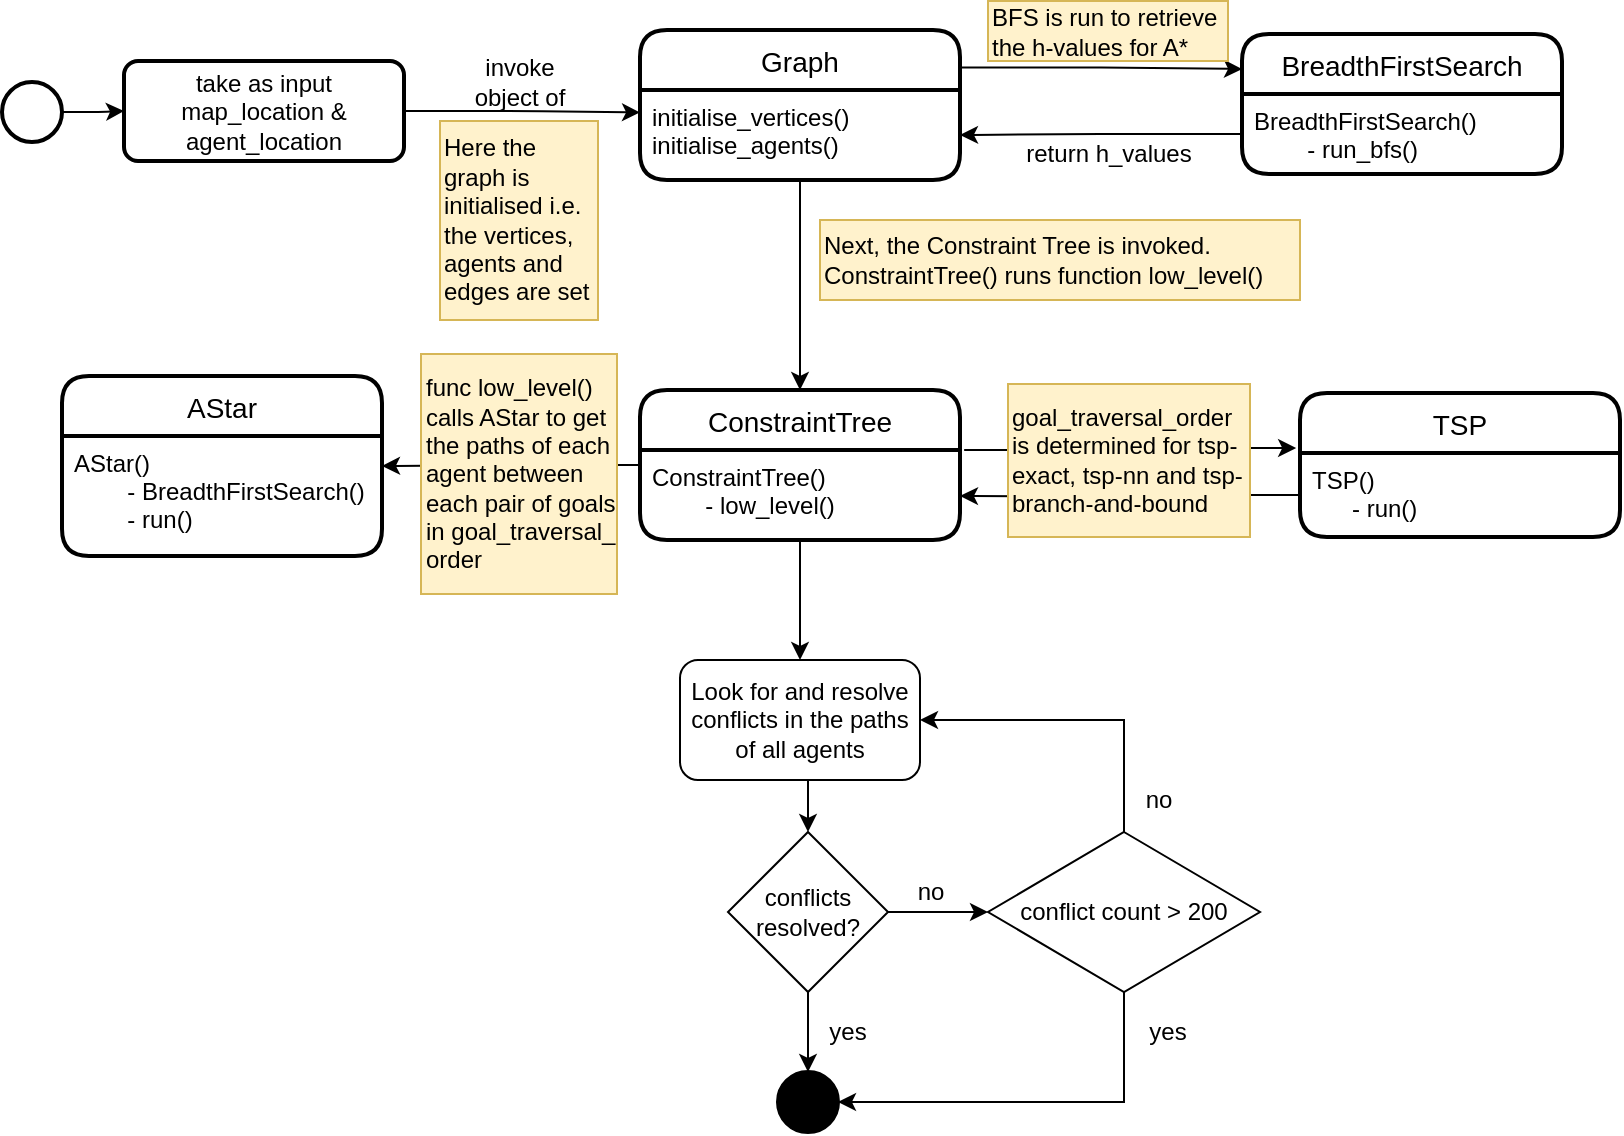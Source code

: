 <mxfile version="15.2.7" type="github">
  <diagram id="DN-ubVcqQUR2WmLMZ6iB" name="Page-1">
    <mxGraphModel dx="946" dy="618" grid="1" gridSize="10" guides="1" tooltips="1" connect="1" arrows="1" fold="1" page="1" pageScale="1" pageWidth="827" pageHeight="1169" math="0" shadow="0">
      <root>
        <mxCell id="0" />
        <mxCell id="1" parent="0" />
        <mxCell id="SVlpxNA2JSQ7b5Sjb05V-3" style="edgeStyle=orthogonalEdgeStyle;rounded=0;orthogonalLoop=1;jettySize=auto;html=1;exitX=1;exitY=0.25;exitDx=0;exitDy=0;entryX=0;entryY=0.25;entryDx=0;entryDy=0;" edge="1" parent="1" source="y5bsp4lvUPBrrIM6-5Ht-1" target="y5bsp4lvUPBrrIM6-5Ht-22">
          <mxGeometry relative="1" as="geometry" />
        </mxCell>
        <mxCell id="y5bsp4lvUPBrrIM6-5Ht-1" value="Graph" style="swimlane;childLayout=stackLayout;horizontal=1;startSize=30;horizontalStack=0;rounded=1;fontSize=14;fontStyle=0;strokeWidth=2;resizeParent=0;resizeLast=1;shadow=0;dashed=0;align=center;" parent="1" vertex="1">
          <mxGeometry x="330" y="15" width="160" height="75" as="geometry">
            <mxRectangle x="330" y="320" width="70" height="30" as="alternateBounds" />
          </mxGeometry>
        </mxCell>
        <mxCell id="y5bsp4lvUPBrrIM6-5Ht-2" value="initialise_vertices()&#xa;initialise_agents()" style="align=left;strokeColor=none;fillColor=none;spacingLeft=4;fontSize=12;verticalAlign=top;resizable=0;rotatable=0;part=1;" parent="y5bsp4lvUPBrrIM6-5Ht-1" vertex="1">
          <mxGeometry y="30" width="160" height="45" as="geometry" />
        </mxCell>
        <mxCell id="y5bsp4lvUPBrrIM6-5Ht-4" value="invoke object of" style="text;html=1;strokeColor=none;fillColor=none;align=center;verticalAlign=middle;whiteSpace=wrap;rounded=0;sketch=0;" parent="1" vertex="1">
          <mxGeometry x="234.5" y="30.5" width="70" height="20" as="geometry" />
        </mxCell>
        <mxCell id="y5bsp4lvUPBrrIM6-5Ht-7" value="" style="edgeStyle=orthogonalEdgeStyle;curved=0;rounded=1;sketch=0;orthogonalLoop=1;jettySize=auto;html=1;" parent="1" source="y5bsp4lvUPBrrIM6-5Ht-5" target="y5bsp4lvUPBrrIM6-5Ht-6" edge="1">
          <mxGeometry relative="1" as="geometry" />
        </mxCell>
        <mxCell id="y5bsp4lvUPBrrIM6-5Ht-5" value="" style="strokeWidth=2;html=1;shape=mxgraph.flowchart.start_2;whiteSpace=wrap;rounded=0;sketch=0;" parent="1" vertex="1">
          <mxGeometry x="11" y="41" width="30" height="30" as="geometry" />
        </mxCell>
        <mxCell id="y5bsp4lvUPBrrIM6-5Ht-28" style="edgeStyle=orthogonalEdgeStyle;curved=0;rounded=1;sketch=0;orthogonalLoop=1;jettySize=auto;html=1;entryX=0;entryY=0.25;entryDx=0;entryDy=0;" parent="1" source="y5bsp4lvUPBrrIM6-5Ht-6" target="y5bsp4lvUPBrrIM6-5Ht-2" edge="1">
          <mxGeometry relative="1" as="geometry" />
        </mxCell>
        <mxCell id="y5bsp4lvUPBrrIM6-5Ht-6" value="take as input map_location &amp;amp; agent_location" style="rounded=1;whiteSpace=wrap;html=1;absoluteArcSize=1;arcSize=14;strokeWidth=2;sketch=0;" parent="1" vertex="1">
          <mxGeometry x="72" y="30.5" width="140" height="50" as="geometry" />
        </mxCell>
        <mxCell id="SVlpxNA2JSQ7b5Sjb05V-11" style="edgeStyle=orthogonalEdgeStyle;rounded=0;orthogonalLoop=1;jettySize=auto;html=1;exitX=1.013;exitY=0.4;exitDx=0;exitDy=0;exitPerimeter=0;entryX=-0.012;entryY=0.382;entryDx=0;entryDy=0;entryPerimeter=0;" edge="1" parent="1" source="y5bsp4lvUPBrrIM6-5Ht-10" target="SVlpxNA2JSQ7b5Sjb05V-8">
          <mxGeometry relative="1" as="geometry">
            <mxPoint x="587" y="225" as="targetPoint" />
          </mxGeometry>
        </mxCell>
        <mxCell id="SVlpxNA2JSQ7b5Sjb05V-16" style="edgeStyle=orthogonalEdgeStyle;rounded=0;orthogonalLoop=1;jettySize=auto;html=1;exitX=0;exitY=0.5;exitDx=0;exitDy=0;entryX=1;entryY=0.25;entryDx=0;entryDy=0;" edge="1" parent="1" source="y5bsp4lvUPBrrIM6-5Ht-10" target="y5bsp4lvUPBrrIM6-5Ht-19">
          <mxGeometry relative="1" as="geometry" />
        </mxCell>
        <mxCell id="y5bsp4lvUPBrrIM6-5Ht-10" value="ConstraintTree" style="swimlane;childLayout=stackLayout;horizontal=1;startSize=30;horizontalStack=0;rounded=1;fontSize=14;fontStyle=0;strokeWidth=2;resizeParent=0;resizeLast=1;shadow=0;dashed=0;align=center;" parent="1" vertex="1">
          <mxGeometry x="330" y="195" width="160" height="75" as="geometry">
            <mxRectangle x="330" y="320" width="70" height="30" as="alternateBounds" />
          </mxGeometry>
        </mxCell>
        <mxCell id="y5bsp4lvUPBrrIM6-5Ht-11" value="ConstraintTree()&#xa;        - low_level()" style="align=left;strokeColor=none;fillColor=none;spacingLeft=4;fontSize=12;verticalAlign=top;resizable=0;rotatable=0;part=1;" parent="y5bsp4lvUPBrrIM6-5Ht-10" vertex="1">
          <mxGeometry y="30" width="160" height="45" as="geometry" />
        </mxCell>
        <mxCell id="y5bsp4lvUPBrrIM6-5Ht-12" style="edgeStyle=orthogonalEdgeStyle;curved=0;rounded=1;sketch=0;orthogonalLoop=1;jettySize=auto;html=1;entryX=0.5;entryY=0;entryDx=0;entryDy=0;" parent="1" source="y5bsp4lvUPBrrIM6-5Ht-2" target="y5bsp4lvUPBrrIM6-5Ht-10" edge="1">
          <mxGeometry relative="1" as="geometry" />
        </mxCell>
        <mxCell id="y5bsp4lvUPBrrIM6-5Ht-16" value="Here the graph is initialised i.e. the vertices, agents and edges are set" style="rounded=0;whiteSpace=wrap;html=1;sketch=0;align=left;verticalAlign=middle;fillColor=#fff2cc;strokeColor=#d6b656;" parent="1" vertex="1">
          <mxGeometry x="230" y="60.5" width="79" height="99.5" as="geometry" />
        </mxCell>
        <mxCell id="y5bsp4lvUPBrrIM6-5Ht-17" value="Next, the Constraint Tree is invoked. ConstraintTree() runs function low_level()" style="rounded=0;whiteSpace=wrap;html=1;sketch=0;align=left;verticalAlign=middle;fillColor=#fff2cc;strokeColor=#d6b656;" parent="1" vertex="1">
          <mxGeometry x="420" y="110" width="240" height="40" as="geometry" />
        </mxCell>
        <mxCell id="y5bsp4lvUPBrrIM6-5Ht-18" value="AStar" style="swimlane;childLayout=stackLayout;horizontal=1;startSize=30;horizontalStack=0;rounded=1;fontSize=14;fontStyle=0;strokeWidth=2;resizeParent=0;resizeLast=1;shadow=0;dashed=0;align=center;" parent="1" vertex="1">
          <mxGeometry x="41" y="188" width="160" height="90" as="geometry">
            <mxRectangle x="330" y="320" width="70" height="30" as="alternateBounds" />
          </mxGeometry>
        </mxCell>
        <mxCell id="y5bsp4lvUPBrrIM6-5Ht-19" value="AStar()&#xa;        - BreadthFirstSearch()&#xa;        - run()" style="align=left;strokeColor=none;fillColor=none;spacingLeft=4;fontSize=12;verticalAlign=top;resizable=0;rotatable=0;part=1;" parent="y5bsp4lvUPBrrIM6-5Ht-18" vertex="1">
          <mxGeometry y="30" width="160" height="60" as="geometry" />
        </mxCell>
        <mxCell id="y5bsp4lvUPBrrIM6-5Ht-22" value="BreadthFirstSearch" style="swimlane;childLayout=stackLayout;horizontal=1;startSize=30;horizontalStack=0;rounded=1;fontSize=14;fontStyle=0;strokeWidth=2;resizeParent=0;resizeLast=1;shadow=0;dashed=0;align=center;" parent="1" vertex="1">
          <mxGeometry x="631" y="17" width="160" height="70" as="geometry">
            <mxRectangle x="330" y="320" width="70" height="30" as="alternateBounds" />
          </mxGeometry>
        </mxCell>
        <mxCell id="y5bsp4lvUPBrrIM6-5Ht-23" value="BreadthFirstSearch()&#xa;        - run_bfs()" style="align=left;strokeColor=none;fillColor=none;spacingLeft=4;fontSize=12;verticalAlign=top;resizable=0;rotatable=0;part=1;" parent="y5bsp4lvUPBrrIM6-5Ht-22" vertex="1">
          <mxGeometry y="30" width="160" height="40" as="geometry" />
        </mxCell>
        <mxCell id="y5bsp4lvUPBrrIM6-5Ht-25" value="BFS is run to retrieve the h-values for A*" style="rounded=0;whiteSpace=wrap;html=1;sketch=0;align=left;verticalAlign=middle;strokeColor=#d6b656;fillColor=#fff2cc;" parent="1" vertex="1">
          <mxGeometry x="504" y="0.5" width="120" height="30" as="geometry" />
        </mxCell>
        <mxCell id="SVlpxNA2JSQ7b5Sjb05V-4" style="edgeStyle=orthogonalEdgeStyle;rounded=0;orthogonalLoop=1;jettySize=auto;html=1;exitX=0;exitY=0.5;exitDx=0;exitDy=0;entryX=1;entryY=0.5;entryDx=0;entryDy=0;" edge="1" parent="1" source="y5bsp4lvUPBrrIM6-5Ht-23" target="y5bsp4lvUPBrrIM6-5Ht-2">
          <mxGeometry relative="1" as="geometry" />
        </mxCell>
        <mxCell id="SVlpxNA2JSQ7b5Sjb05V-5" value="return h_values" style="text;html=1;align=center;verticalAlign=middle;resizable=0;points=[];autosize=1;strokeColor=none;fillColor=none;" vertex="1" parent="1">
          <mxGeometry x="514" y="67" width="100" height="20" as="geometry" />
        </mxCell>
        <mxCell id="SVlpxNA2JSQ7b5Sjb05V-8" value="TSP" style="swimlane;childLayout=stackLayout;horizontal=1;startSize=30;horizontalStack=0;rounded=1;fontSize=14;fontStyle=0;strokeWidth=2;resizeParent=0;resizeLast=1;shadow=0;dashed=0;align=center;" vertex="1" parent="1">
          <mxGeometry x="660" y="196.5" width="160" height="72" as="geometry">
            <mxRectangle x="330" y="320" width="70" height="30" as="alternateBounds" />
          </mxGeometry>
        </mxCell>
        <mxCell id="SVlpxNA2JSQ7b5Sjb05V-9" value="TSP()&#xa;      - run()" style="align=left;strokeColor=none;fillColor=none;spacingLeft=4;fontSize=12;verticalAlign=top;resizable=0;rotatable=0;part=1;" vertex="1" parent="SVlpxNA2JSQ7b5Sjb05V-8">
          <mxGeometry y="30" width="160" height="42" as="geometry" />
        </mxCell>
        <mxCell id="SVlpxNA2JSQ7b5Sjb05V-12" style="edgeStyle=orthogonalEdgeStyle;rounded=0;orthogonalLoop=1;jettySize=auto;html=1;exitX=0;exitY=0.5;exitDx=0;exitDy=0;" edge="1" parent="1" source="SVlpxNA2JSQ7b5Sjb05V-9">
          <mxGeometry relative="1" as="geometry">
            <mxPoint x="490" y="248" as="targetPoint" />
          </mxGeometry>
        </mxCell>
        <mxCell id="SVlpxNA2JSQ7b5Sjb05V-13" value="goal_traversal_order is determined for tsp-exact, tsp-nn and tsp-branch-and-bound" style="rounded=0;whiteSpace=wrap;html=1;sketch=0;align=left;verticalAlign=middle;fillColor=#fff2cc;strokeColor=#d6b656;" vertex="1" parent="1">
          <mxGeometry x="514" y="192" width="121" height="76.5" as="geometry" />
        </mxCell>
        <mxCell id="y5bsp4lvUPBrrIM6-5Ht-21" value="func low_level() calls AStar to get the paths of each agent between each pair of goals in goal_traversal_ order" style="rounded=0;whiteSpace=wrap;html=1;sketch=0;align=left;verticalAlign=middle;fillColor=#fff2cc;strokeColor=#d6b656;" parent="1" vertex="1">
          <mxGeometry x="220.5" y="177" width="98" height="120" as="geometry" />
        </mxCell>
        <mxCell id="SVlpxNA2JSQ7b5Sjb05V-30" style="edgeStyle=orthogonalEdgeStyle;rounded=0;orthogonalLoop=1;jettySize=auto;html=1;exitX=0.5;exitY=1;exitDx=0;exitDy=0;entryX=0.5;entryY=0;entryDx=0;entryDy=0;" edge="1" parent="1" source="SVlpxNA2JSQ7b5Sjb05V-19" target="SVlpxNA2JSQ7b5Sjb05V-21">
          <mxGeometry relative="1" as="geometry" />
        </mxCell>
        <mxCell id="SVlpxNA2JSQ7b5Sjb05V-19" value="Look for and resolve conflicts in the paths of all agents" style="rounded=1;whiteSpace=wrap;html=1;fillColor=none;" vertex="1" parent="1">
          <mxGeometry x="350" y="330" width="120" height="60" as="geometry" />
        </mxCell>
        <mxCell id="SVlpxNA2JSQ7b5Sjb05V-20" style="edgeStyle=orthogonalEdgeStyle;rounded=0;orthogonalLoop=1;jettySize=auto;html=1;" edge="1" parent="1" source="y5bsp4lvUPBrrIM6-5Ht-11" target="SVlpxNA2JSQ7b5Sjb05V-19">
          <mxGeometry relative="1" as="geometry" />
        </mxCell>
        <mxCell id="SVlpxNA2JSQ7b5Sjb05V-24" style="edgeStyle=orthogonalEdgeStyle;rounded=0;orthogonalLoop=1;jettySize=auto;html=1;exitX=0.5;exitY=1;exitDx=0;exitDy=0;entryX=0.5;entryY=0;entryDx=0;entryDy=0;entryPerimeter=0;" edge="1" parent="1" source="SVlpxNA2JSQ7b5Sjb05V-21" target="SVlpxNA2JSQ7b5Sjb05V-23">
          <mxGeometry relative="1" as="geometry" />
        </mxCell>
        <mxCell id="SVlpxNA2JSQ7b5Sjb05V-28" style="edgeStyle=orthogonalEdgeStyle;rounded=0;orthogonalLoop=1;jettySize=auto;html=1;entryX=0;entryY=0.5;entryDx=0;entryDy=0;" edge="1" parent="1" source="SVlpxNA2JSQ7b5Sjb05V-21" target="SVlpxNA2JSQ7b5Sjb05V-27">
          <mxGeometry relative="1" as="geometry" />
        </mxCell>
        <mxCell id="SVlpxNA2JSQ7b5Sjb05V-21" value="conflicts resolved?" style="rhombus;whiteSpace=wrap;html=1;fillColor=none;" vertex="1" parent="1">
          <mxGeometry x="374" y="416" width="80" height="80" as="geometry" />
        </mxCell>
        <mxCell id="SVlpxNA2JSQ7b5Sjb05V-23" value="" style="strokeWidth=2;html=1;shape=mxgraph.flowchart.start_2;whiteSpace=wrap;rounded=0;sketch=0;fillColor=#000000;" vertex="1" parent="1">
          <mxGeometry x="399" y="536" width="30" height="30" as="geometry" />
        </mxCell>
        <mxCell id="SVlpxNA2JSQ7b5Sjb05V-25" value="yes" style="text;html=1;strokeColor=none;fillColor=none;align=center;verticalAlign=middle;whiteSpace=wrap;rounded=0;" vertex="1" parent="1">
          <mxGeometry x="414" y="506" width="40" height="20" as="geometry" />
        </mxCell>
        <mxCell id="SVlpxNA2JSQ7b5Sjb05V-31" style="edgeStyle=orthogonalEdgeStyle;rounded=0;orthogonalLoop=1;jettySize=auto;html=1;entryX=1;entryY=0.5;entryDx=0;entryDy=0;entryPerimeter=0;exitX=0.5;exitY=1;exitDx=0;exitDy=0;" edge="1" parent="1" source="SVlpxNA2JSQ7b5Sjb05V-27" target="SVlpxNA2JSQ7b5Sjb05V-23">
          <mxGeometry relative="1" as="geometry" />
        </mxCell>
        <mxCell id="SVlpxNA2JSQ7b5Sjb05V-33" style="edgeStyle=orthogonalEdgeStyle;rounded=0;orthogonalLoop=1;jettySize=auto;html=1;entryX=1;entryY=0.5;entryDx=0;entryDy=0;exitX=0.5;exitY=0;exitDx=0;exitDy=0;" edge="1" parent="1" source="SVlpxNA2JSQ7b5Sjb05V-27" target="SVlpxNA2JSQ7b5Sjb05V-19">
          <mxGeometry relative="1" as="geometry" />
        </mxCell>
        <mxCell id="SVlpxNA2JSQ7b5Sjb05V-27" value="&lt;span&gt;conflict count &amp;gt; 200&lt;/span&gt;" style="rhombus;whiteSpace=wrap;html=1;fillColor=none;" vertex="1" parent="1">
          <mxGeometry x="504" y="416" width="136" height="80" as="geometry" />
        </mxCell>
        <mxCell id="SVlpxNA2JSQ7b5Sjb05V-29" value="no" style="text;html=1;align=center;verticalAlign=middle;resizable=0;points=[];autosize=1;strokeColor=none;fillColor=none;" vertex="1" parent="1">
          <mxGeometry x="460" y="436" width="30" height="20" as="geometry" />
        </mxCell>
        <mxCell id="SVlpxNA2JSQ7b5Sjb05V-32" value="yes" style="text;html=1;strokeColor=none;fillColor=none;align=center;verticalAlign=middle;whiteSpace=wrap;rounded=0;" vertex="1" parent="1">
          <mxGeometry x="574" y="506" width="40" height="20" as="geometry" />
        </mxCell>
        <mxCell id="SVlpxNA2JSQ7b5Sjb05V-34" value="no" style="text;html=1;align=center;verticalAlign=middle;resizable=0;points=[];autosize=1;strokeColor=none;fillColor=none;" vertex="1" parent="1">
          <mxGeometry x="574" y="390" width="30" height="20" as="geometry" />
        </mxCell>
      </root>
    </mxGraphModel>
  </diagram>
</mxfile>
